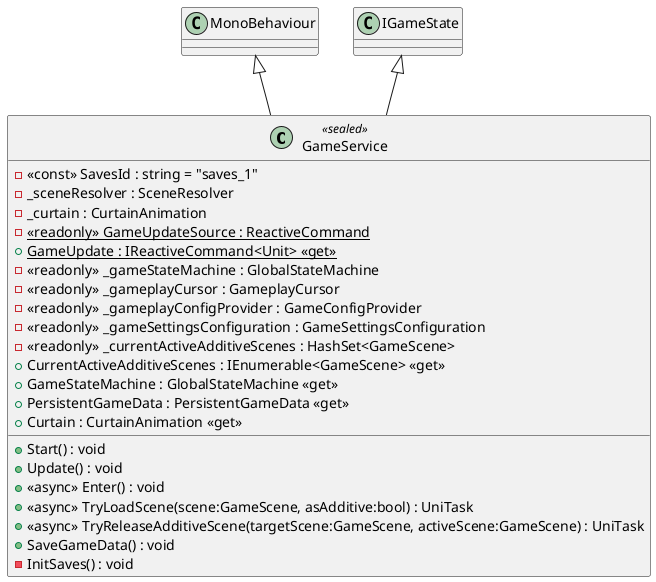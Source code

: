 @startuml
class GameService <<sealed>> {
    - <<const>> SavesId : string = "saves_1"
    - _sceneResolver : SceneResolver
    - _curtain : CurtainAnimation
    - {static} <<readonly>> GameUpdateSource : ReactiveCommand
    + {static} GameUpdate : IReactiveCommand<Unit> <<get>>
    - <<readonly>> _gameStateMachine : GlobalStateMachine
    - <<readonly>> _gameplayCursor : GameplayCursor
    - <<readonly>> _gameplayConfigProvider : GameConfigProvider
    - <<readonly>> _gameSettingsConfiguration : GameSettingsConfiguration
    - <<readonly>> _currentActiveAdditiveScenes : HashSet<GameScene>
    + CurrentActiveAdditiveScenes : IEnumerable<GameScene> <<get>>
    + GameStateMachine : GlobalStateMachine <<get>>
    + PersistentGameData : PersistentGameData <<get>>
    + Curtain : CurtainAnimation <<get>>
    + Start() : void
    + Update() : void
    + <<async>> Enter() : void
    + <<async>> TryLoadScene(scene:GameScene, asAdditive:bool) : UniTask
    + <<async>> TryReleaseAdditiveScene(targetScene:GameScene, activeScene:GameScene) : UniTask
    + SaveGameData() : void
    - InitSaves() : void
}
MonoBehaviour <|-- GameService
IGameState <|-- GameService
@enduml
